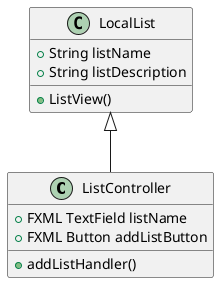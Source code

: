 @startuml
class ListController{
    +FXML TextField listName
    +FXML Button addListButton
    +addListHandler()
}

class LocalList{
    +String listName
    +String listDescription
    +ListView()
}

LocalList <|-- ListController
@enduml